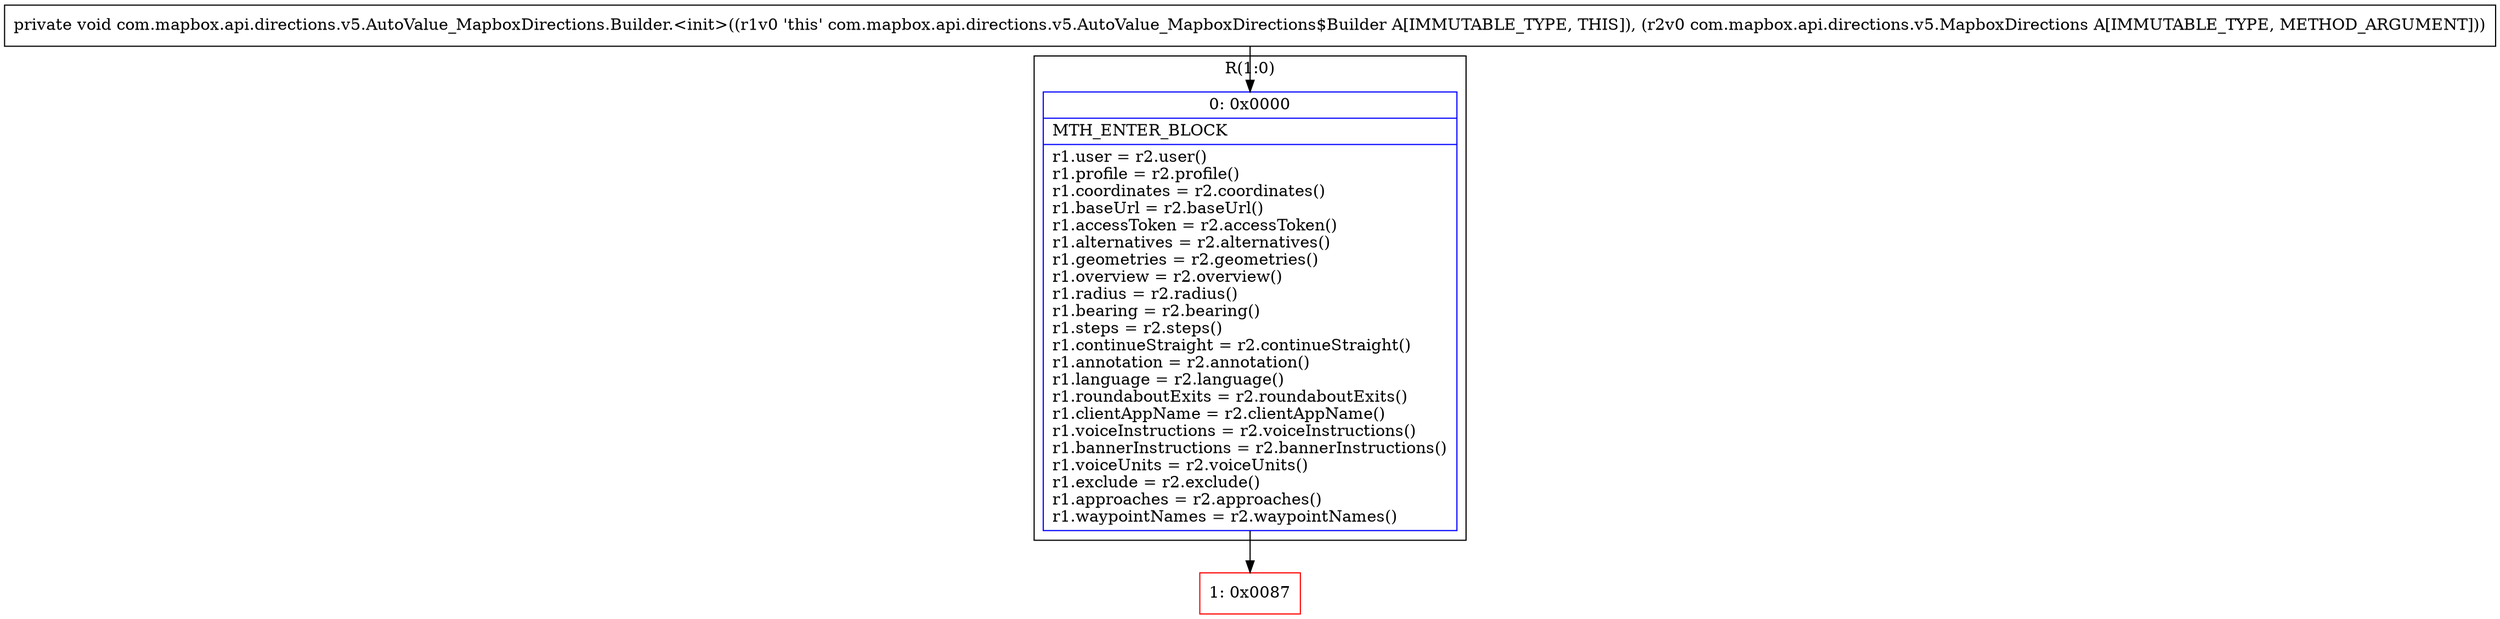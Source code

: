 digraph "CFG forcom.mapbox.api.directions.v5.AutoValue_MapboxDirections.Builder.\<init\>(Lcom\/mapbox\/api\/directions\/v5\/MapboxDirections;)V" {
subgraph cluster_Region_2109323778 {
label = "R(1:0)";
node [shape=record,color=blue];
Node_0 [shape=record,label="{0\:\ 0x0000|MTH_ENTER_BLOCK\l|r1.user = r2.user()\lr1.profile = r2.profile()\lr1.coordinates = r2.coordinates()\lr1.baseUrl = r2.baseUrl()\lr1.accessToken = r2.accessToken()\lr1.alternatives = r2.alternatives()\lr1.geometries = r2.geometries()\lr1.overview = r2.overview()\lr1.radius = r2.radius()\lr1.bearing = r2.bearing()\lr1.steps = r2.steps()\lr1.continueStraight = r2.continueStraight()\lr1.annotation = r2.annotation()\lr1.language = r2.language()\lr1.roundaboutExits = r2.roundaboutExits()\lr1.clientAppName = r2.clientAppName()\lr1.voiceInstructions = r2.voiceInstructions()\lr1.bannerInstructions = r2.bannerInstructions()\lr1.voiceUnits = r2.voiceUnits()\lr1.exclude = r2.exclude()\lr1.approaches = r2.approaches()\lr1.waypointNames = r2.waypointNames()\l}"];
}
Node_1 [shape=record,color=red,label="{1\:\ 0x0087}"];
MethodNode[shape=record,label="{private void com.mapbox.api.directions.v5.AutoValue_MapboxDirections.Builder.\<init\>((r1v0 'this' com.mapbox.api.directions.v5.AutoValue_MapboxDirections$Builder A[IMMUTABLE_TYPE, THIS]), (r2v0 com.mapbox.api.directions.v5.MapboxDirections A[IMMUTABLE_TYPE, METHOD_ARGUMENT])) }"];
MethodNode -> Node_0;
Node_0 -> Node_1;
}

